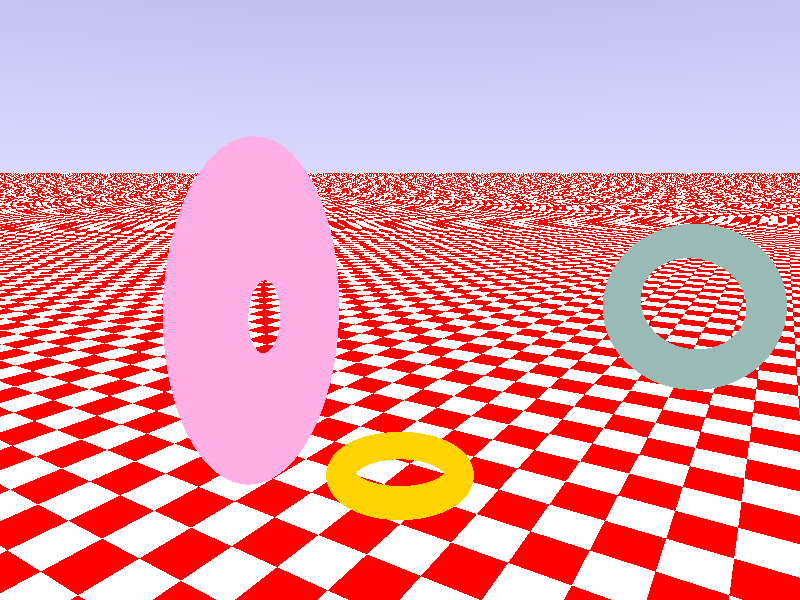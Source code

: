 #include "colors.inc"

light_source {<-20,0,-20> White} 
light_source {< 20,0,-20> White}

camera 
{   location <5,5,-8> 
    look_at <0,3,0> 
} 

sky_sphere 
{   pigment 
    {    gradient y
         color_map { [0.0 color rgb <0.7,0.7,1.0>] [1.0 color blue 0.5] }
    }
}

plane 
{   <0, 1, 0>, -1 
    pigment { checker color White, color Red }
} 


torus 
{   1.0,0.25 scale <1,1,1> rotate<0,0,0> translate<0,0,0>
    texture
    {   pigment{color rgb<1,0.65,0>}
        finish {ambient 0.15 diffuse 0.85 phong 1}
    }
}
torus 
{   1.0,0.25 scale <1,3,1> rotate<90,0,0> translate<4,3,2>
    texture
    {   pigment{color GreenCopper}
        finish {ambient 0.15 diffuse 0.85 phong 1}
    }
} 
torus 
{   1.0,0.65 scale <1.5,0.33,1> rotate<0,0,90> translate<-1,3,-2>
    texture
    {   pigment{color NeonPink}
        finish {ambient 0.15 diffuse 0.85 phong 1}
    }
}
